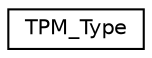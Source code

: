 digraph "Graphical Class Hierarchy"
{
 // LATEX_PDF_SIZE
  edge [fontname="Helvetica",fontsize="10",labelfontname="Helvetica",labelfontsize="10"];
  node [fontname="Helvetica",fontsize="10",shape=record];
  rankdir="LR";
  Node0 [label="TPM_Type",height=0.2,width=0.4,color="black", fillcolor="white", style="filled",URL="$struct_t_p_m___type.html",tooltip=" "];
}
